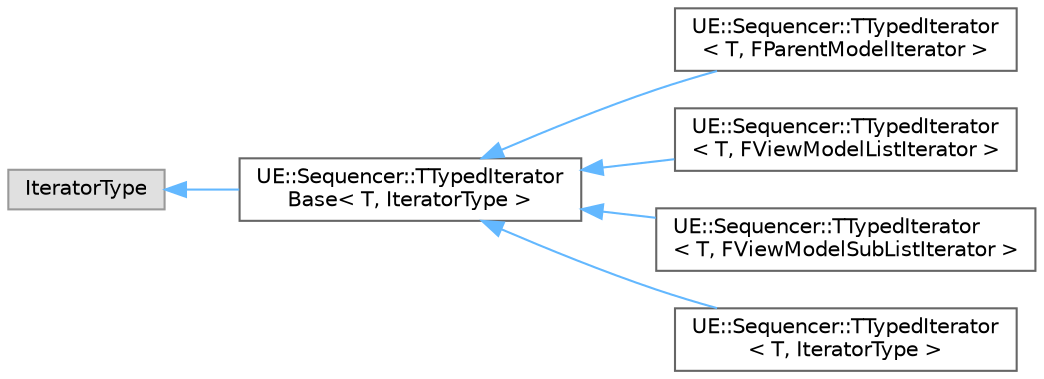 digraph "Graphical Class Hierarchy"
{
 // INTERACTIVE_SVG=YES
 // LATEX_PDF_SIZE
  bgcolor="transparent";
  edge [fontname=Helvetica,fontsize=10,labelfontname=Helvetica,labelfontsize=10];
  node [fontname=Helvetica,fontsize=10,shape=box,height=0.2,width=0.4];
  rankdir="LR";
  Node0 [id="Node000000",label="IteratorType",height=0.2,width=0.4,color="grey60", fillcolor="#E0E0E0", style="filled",tooltip=" "];
  Node0 -> Node1 [id="edge5630_Node000000_Node000001",dir="back",color="steelblue1",style="solid",tooltip=" "];
  Node1 [id="Node000001",label="UE::Sequencer::TTypedIterator\lBase\< T, IteratorType \>",height=0.2,width=0.4,color="grey40", fillcolor="white", style="filled",URL="$d1/d36/structUE_1_1Sequencer_1_1TTypedIteratorBase.html",tooltip="Utility class to wrap an untyped iterator (one that only returns FViewModel pointers) so that it can ..."];
  Node1 -> Node2 [id="edge5631_Node000001_Node000002",dir="back",color="steelblue1",style="solid",tooltip=" "];
  Node2 [id="Node000002",label="UE::Sequencer::TTypedIterator\l\< T, FParentModelIterator \>",height=0.2,width=0.4,color="grey40", fillcolor="white", style="filled",URL="$de/d1b/structUE_1_1Sequencer_1_1TTypedIterator.html",tooltip=" "];
  Node1 -> Node3 [id="edge5632_Node000001_Node000003",dir="back",color="steelblue1",style="solid",tooltip=" "];
  Node3 [id="Node000003",label="UE::Sequencer::TTypedIterator\l\< T, FViewModelListIterator \>",height=0.2,width=0.4,color="grey40", fillcolor="white", style="filled",URL="$de/d1b/structUE_1_1Sequencer_1_1TTypedIterator.html",tooltip=" "];
  Node1 -> Node4 [id="edge5633_Node000001_Node000004",dir="back",color="steelblue1",style="solid",tooltip=" "];
  Node4 [id="Node000004",label="UE::Sequencer::TTypedIterator\l\< T, FViewModelSubListIterator \>",height=0.2,width=0.4,color="grey40", fillcolor="white", style="filled",URL="$de/d1b/structUE_1_1Sequencer_1_1TTypedIterator.html",tooltip=" "];
  Node1 -> Node5 [id="edge5634_Node000001_Node000005",dir="back",color="steelblue1",style="solid",tooltip=" "];
  Node5 [id="Node000005",label="UE::Sequencer::TTypedIterator\l\< T, IteratorType \>",height=0.2,width=0.4,color="grey40", fillcolor="white", style="filled",URL="$de/d1b/structUE_1_1Sequencer_1_1TTypedIterator.html",tooltip=" "];
}
